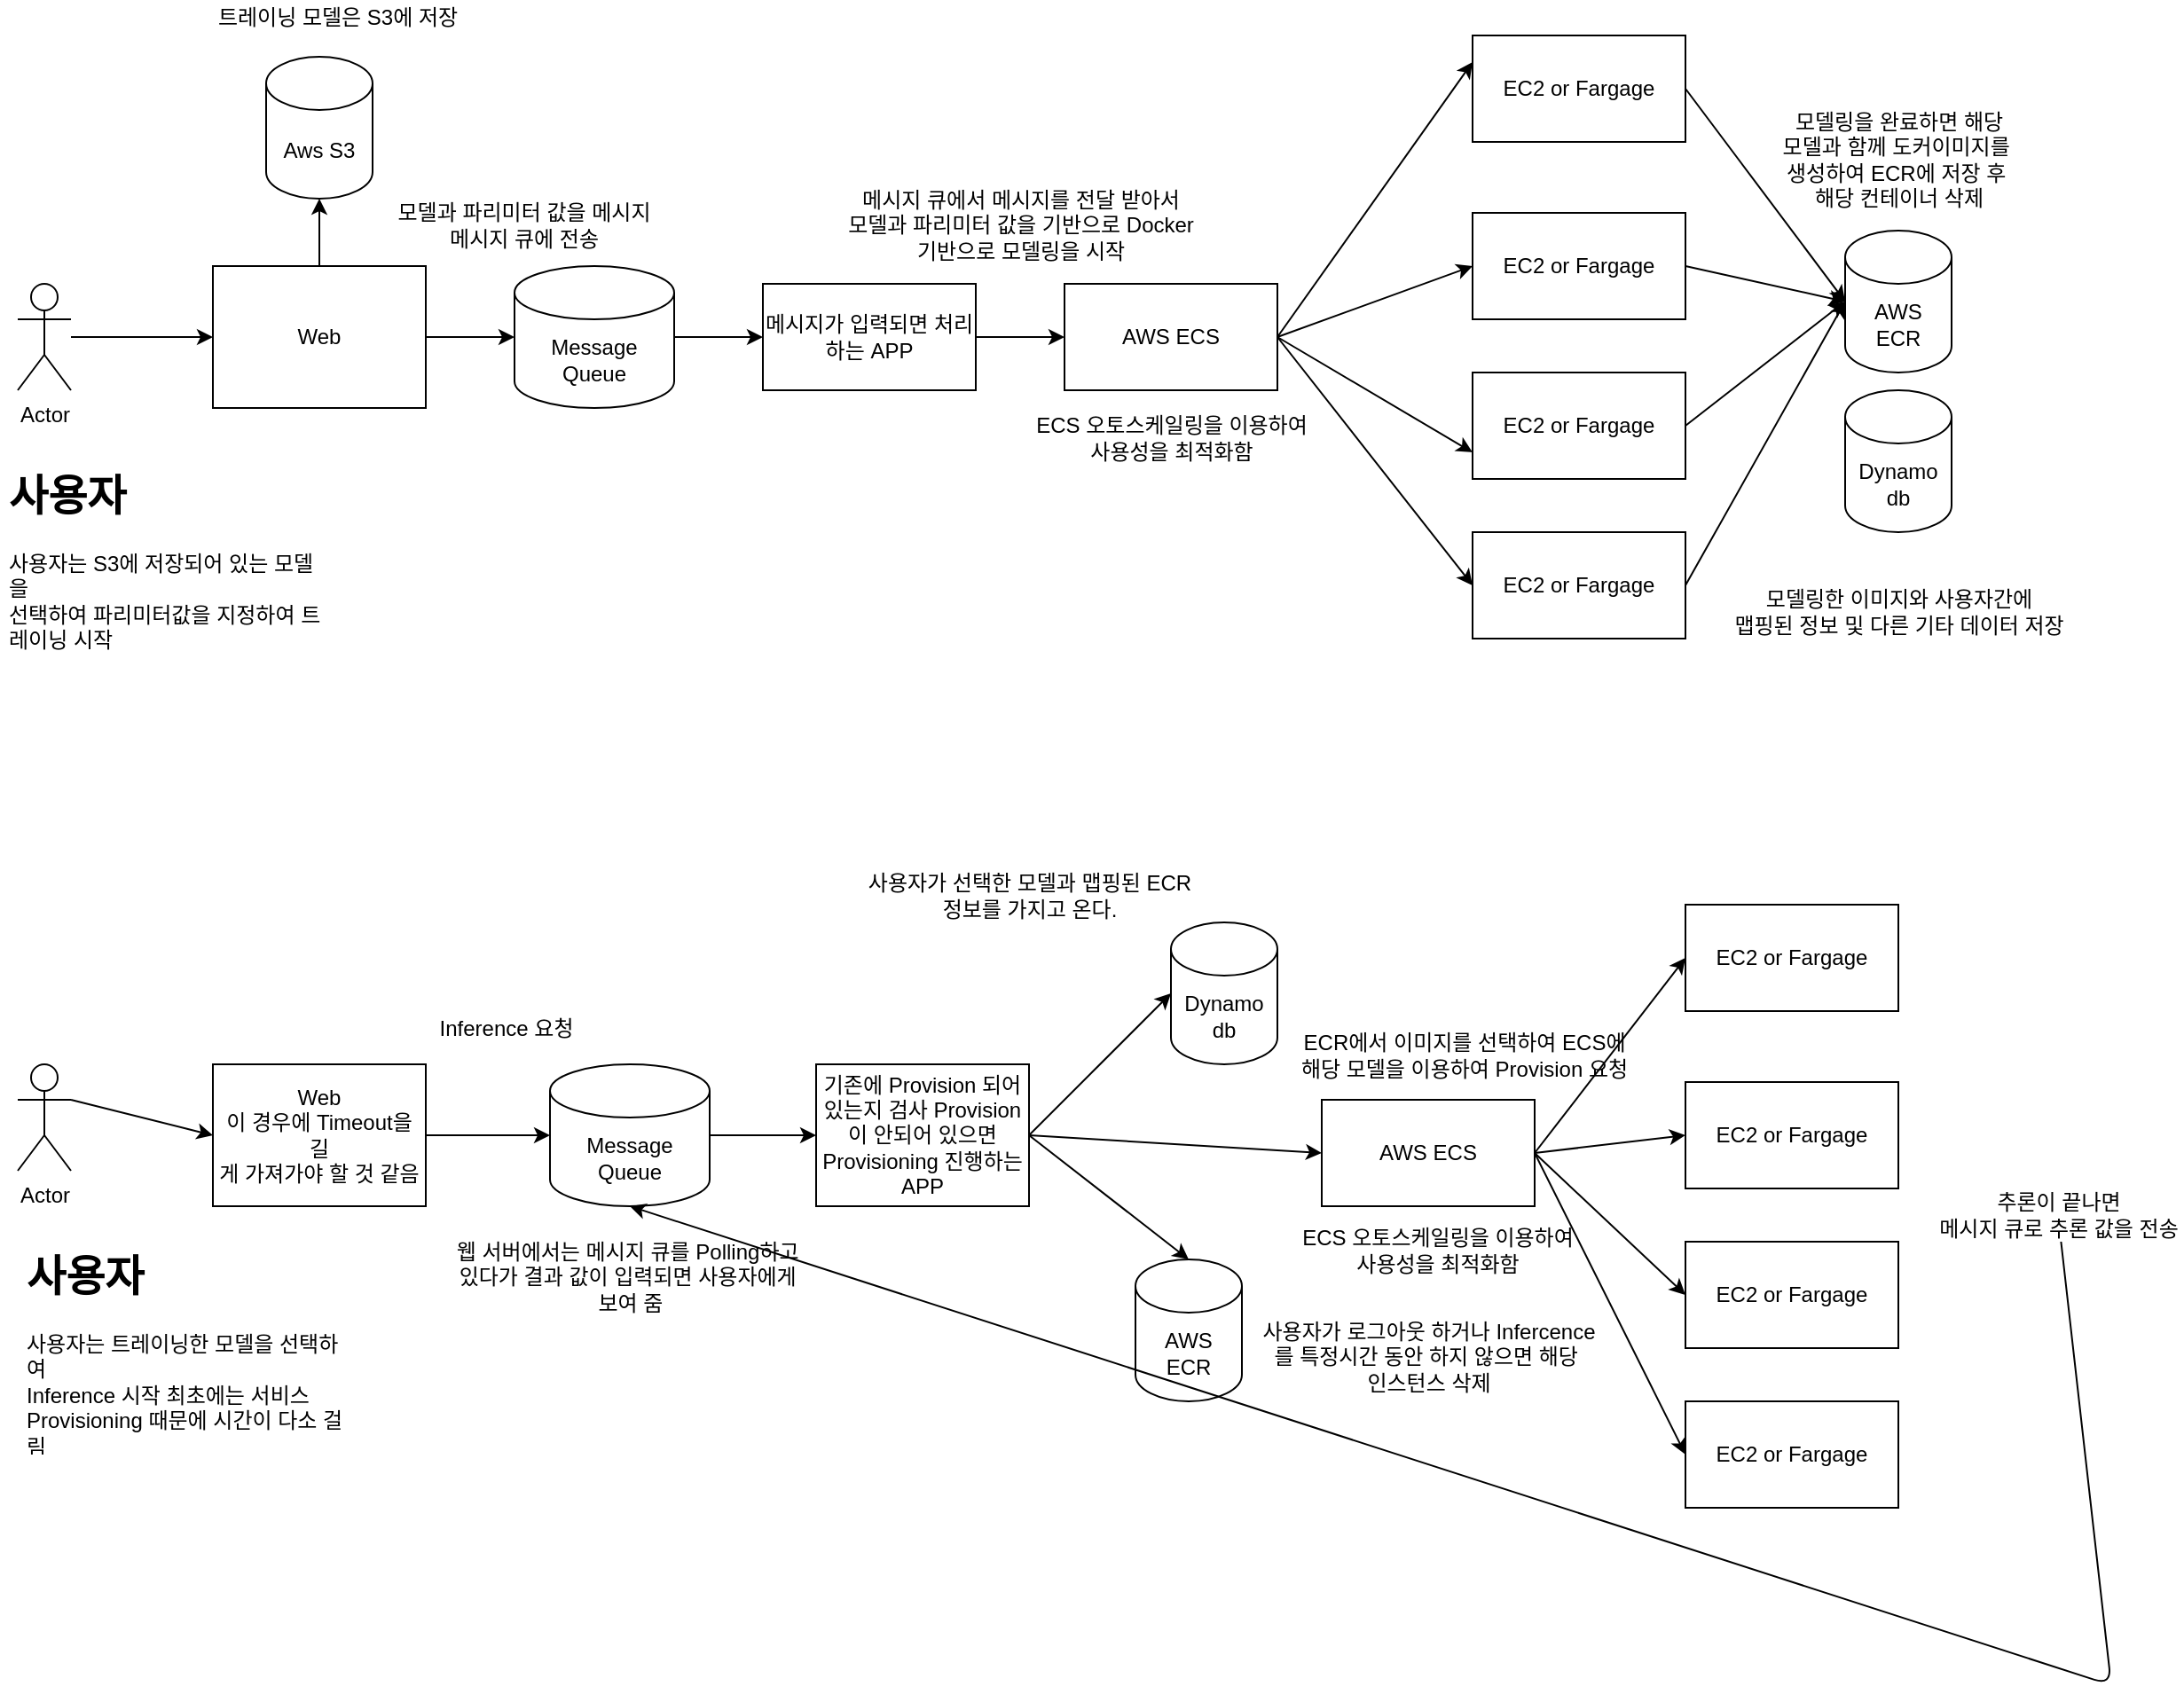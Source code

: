 <mxfile version="14.2.9" type="github">
  <diagram id="ltXQfNqeA5rRu5LBdOoY" name="Page-1">
    <mxGraphModel dx="1106" dy="621" grid="1" gridSize="10" guides="1" tooltips="1" connect="1" arrows="1" fold="1" page="1" pageScale="1" pageWidth="1169" pageHeight="1654" math="0" shadow="0">
      <root>
        <mxCell id="0" />
        <mxCell id="1" parent="0" />
        <mxCell id="G_qYlDEHcYl-RIFXbpWC-1" value="Actor" style="shape=umlActor;verticalLabelPosition=bottom;verticalAlign=top;html=1;outlineConnect=0;" vertex="1" parent="1">
          <mxGeometry x="30" y="240" width="30" height="60" as="geometry" />
        </mxCell>
        <mxCell id="G_qYlDEHcYl-RIFXbpWC-2" value="" style="endArrow=classic;html=1;entryX=0;entryY=0.5;entryDx=0;entryDy=0;" edge="1" parent="1" source="G_qYlDEHcYl-RIFXbpWC-1" target="G_qYlDEHcYl-RIFXbpWC-3">
          <mxGeometry width="50" height="50" relative="1" as="geometry">
            <mxPoint x="120" y="300" as="sourcePoint" />
            <mxPoint x="110" y="268" as="targetPoint" />
          </mxGeometry>
        </mxCell>
        <mxCell id="G_qYlDEHcYl-RIFXbpWC-3" value="Web" style="rounded=0;whiteSpace=wrap;html=1;" vertex="1" parent="1">
          <mxGeometry x="140" y="230" width="120" height="80" as="geometry" />
        </mxCell>
        <mxCell id="G_qYlDEHcYl-RIFXbpWC-4" value="트레이닝 모델은 S3에 저장" style="text;html=1;align=center;verticalAlign=middle;resizable=0;points=[];autosize=1;" vertex="1" parent="1">
          <mxGeometry x="140" y="80" width="140" height="20" as="geometry" />
        </mxCell>
        <mxCell id="G_qYlDEHcYl-RIFXbpWC-6" value="Aws S3" style="shape=cylinder3;whiteSpace=wrap;html=1;boundedLbl=1;backgroundOutline=1;size=15;" vertex="1" parent="1">
          <mxGeometry x="170" y="112" width="60" height="80" as="geometry" />
        </mxCell>
        <mxCell id="G_qYlDEHcYl-RIFXbpWC-7" value="&lt;h1&gt;사용자&lt;/h1&gt;&lt;div&gt;사용자는 S3에 저장되어 있는 모델을&lt;/div&gt;&lt;div&gt;선택하여 파리미터값을 지정하여 트레이닝 시작&lt;/div&gt;" style="text;html=1;strokeColor=none;fillColor=none;spacing=5;spacingTop=-20;whiteSpace=wrap;overflow=hidden;rounded=0;" vertex="1" parent="1">
          <mxGeometry x="20" y="340" width="190" height="120" as="geometry" />
        </mxCell>
        <mxCell id="G_qYlDEHcYl-RIFXbpWC-9" value="Message Queue" style="shape=cylinder3;whiteSpace=wrap;html=1;boundedLbl=1;backgroundOutline=1;size=15;" vertex="1" parent="1">
          <mxGeometry x="310" y="230" width="90" height="80" as="geometry" />
        </mxCell>
        <mxCell id="G_qYlDEHcYl-RIFXbpWC-10" value="" style="endArrow=classic;html=1;entryX=0;entryY=0.5;entryDx=0;entryDy=0;exitX=1;exitY=0.5;exitDx=0;exitDy=0;entryPerimeter=0;" edge="1" parent="1" source="G_qYlDEHcYl-RIFXbpWC-3" target="G_qYlDEHcYl-RIFXbpWC-9">
          <mxGeometry width="50" height="50" relative="1" as="geometry">
            <mxPoint x="400" y="370" as="sourcePoint" />
            <mxPoint x="480" y="370" as="targetPoint" />
          </mxGeometry>
        </mxCell>
        <mxCell id="G_qYlDEHcYl-RIFXbpWC-11" value="" style="endArrow=classic;html=1;exitX=0.5;exitY=0;exitDx=0;exitDy=0;entryX=0.5;entryY=1;entryDx=0;entryDy=0;entryPerimeter=0;" edge="1" parent="1" source="G_qYlDEHcYl-RIFXbpWC-3" target="G_qYlDEHcYl-RIFXbpWC-6">
          <mxGeometry width="50" height="50" relative="1" as="geometry">
            <mxPoint x="120" y="180" as="sourcePoint" />
            <mxPoint x="170" y="130" as="targetPoint" />
          </mxGeometry>
        </mxCell>
        <mxCell id="G_qYlDEHcYl-RIFXbpWC-12" value="모델과 파리미터 값을 메시지&lt;br&gt;메시지 큐에 전송" style="text;html=1;align=center;verticalAlign=middle;resizable=0;points=[];autosize=1;" vertex="1" parent="1">
          <mxGeometry x="240" y="192" width="150" height="30" as="geometry" />
        </mxCell>
        <mxCell id="G_qYlDEHcYl-RIFXbpWC-13" value="" style="endArrow=classic;html=1;exitX=1;exitY=0.5;exitDx=0;exitDy=0;exitPerimeter=0;entryX=0;entryY=0.5;entryDx=0;entryDy=0;" edge="1" parent="1" source="G_qYlDEHcYl-RIFXbpWC-9" target="G_qYlDEHcYl-RIFXbpWC-15">
          <mxGeometry width="50" height="50" relative="1" as="geometry">
            <mxPoint x="660" y="370" as="sourcePoint" />
            <mxPoint x="500" y="270" as="targetPoint" />
          </mxGeometry>
        </mxCell>
        <mxCell id="G_qYlDEHcYl-RIFXbpWC-15" value="메시지가 입력되면 처리하는 APP" style="rounded=0;whiteSpace=wrap;html=1;" vertex="1" parent="1">
          <mxGeometry x="450" y="240" width="120" height="60" as="geometry" />
        </mxCell>
        <mxCell id="G_qYlDEHcYl-RIFXbpWC-16" value="AWS ECS" style="rounded=0;whiteSpace=wrap;html=1;" vertex="1" parent="1">
          <mxGeometry x="620" y="240" width="120" height="60" as="geometry" />
        </mxCell>
        <mxCell id="G_qYlDEHcYl-RIFXbpWC-17" value="" style="endArrow=classic;html=1;exitX=1;exitY=0.5;exitDx=0;exitDy=0;entryX=0;entryY=0.5;entryDx=0;entryDy=0;" edge="1" parent="1" source="G_qYlDEHcYl-RIFXbpWC-15" target="G_qYlDEHcYl-RIFXbpWC-16">
          <mxGeometry width="50" height="50" relative="1" as="geometry">
            <mxPoint x="600" y="370" as="sourcePoint" />
            <mxPoint x="650" y="370" as="targetPoint" />
          </mxGeometry>
        </mxCell>
        <mxCell id="G_qYlDEHcYl-RIFXbpWC-18" value="메시지 큐에서 메시지를 전달 받아서 &lt;br&gt;모델과 파리미터 값을 기반으로 Docker&lt;br&gt;기반으로 모델링을 시작" style="text;html=1;align=center;verticalAlign=middle;resizable=0;points=[];autosize=1;" vertex="1" parent="1">
          <mxGeometry x="495" y="182" width="200" height="50" as="geometry" />
        </mxCell>
        <mxCell id="G_qYlDEHcYl-RIFXbpWC-19" value="EC2 or Fargage" style="rounded=0;whiteSpace=wrap;html=1;" vertex="1" parent="1">
          <mxGeometry x="850" y="100" width="120" height="60" as="geometry" />
        </mxCell>
        <mxCell id="G_qYlDEHcYl-RIFXbpWC-20" value="&lt;span&gt;EC2 or Fargage&lt;/span&gt;" style="rounded=0;whiteSpace=wrap;html=1;" vertex="1" parent="1">
          <mxGeometry x="850" y="200" width="120" height="60" as="geometry" />
        </mxCell>
        <mxCell id="G_qYlDEHcYl-RIFXbpWC-21" value="&lt;span&gt;EC2 or Fargage&lt;/span&gt;" style="rounded=0;whiteSpace=wrap;html=1;" vertex="1" parent="1">
          <mxGeometry x="850" y="290" width="120" height="60" as="geometry" />
        </mxCell>
        <mxCell id="G_qYlDEHcYl-RIFXbpWC-22" value="&lt;span&gt;EC2 or Fargage&lt;/span&gt;" style="rounded=0;whiteSpace=wrap;html=1;" vertex="1" parent="1">
          <mxGeometry x="850" y="380" width="120" height="60" as="geometry" />
        </mxCell>
        <mxCell id="G_qYlDEHcYl-RIFXbpWC-23" value="" style="endArrow=classic;html=1;exitX=1;exitY=0.5;exitDx=0;exitDy=0;entryX=0;entryY=0.25;entryDx=0;entryDy=0;" edge="1" parent="1" source="G_qYlDEHcYl-RIFXbpWC-16" target="G_qYlDEHcYl-RIFXbpWC-19">
          <mxGeometry width="50" height="50" relative="1" as="geometry">
            <mxPoint x="480" y="440" as="sourcePoint" />
            <mxPoint x="530" y="390" as="targetPoint" />
          </mxGeometry>
        </mxCell>
        <mxCell id="G_qYlDEHcYl-RIFXbpWC-24" value="" style="endArrow=classic;html=1;entryX=0;entryY=0.5;entryDx=0;entryDy=0;" edge="1" parent="1" target="G_qYlDEHcYl-RIFXbpWC-20">
          <mxGeometry width="50" height="50" relative="1" as="geometry">
            <mxPoint x="740" y="270" as="sourcePoint" />
            <mxPoint x="750" y="280" as="targetPoint" />
          </mxGeometry>
        </mxCell>
        <mxCell id="G_qYlDEHcYl-RIFXbpWC-25" value="" style="endArrow=classic;html=1;entryX=0;entryY=0.75;entryDx=0;entryDy=0;exitX=1;exitY=0.5;exitDx=0;exitDy=0;" edge="1" parent="1" source="G_qYlDEHcYl-RIFXbpWC-16" target="G_qYlDEHcYl-RIFXbpWC-21">
          <mxGeometry width="50" height="50" relative="1" as="geometry">
            <mxPoint x="750" y="280" as="sourcePoint" />
            <mxPoint x="790" y="240" as="targetPoint" />
          </mxGeometry>
        </mxCell>
        <mxCell id="G_qYlDEHcYl-RIFXbpWC-26" value="" style="endArrow=classic;html=1;entryX=0;entryY=0.5;entryDx=0;entryDy=0;exitX=1;exitY=0.5;exitDx=0;exitDy=0;" edge="1" parent="1" source="G_qYlDEHcYl-RIFXbpWC-16" target="G_qYlDEHcYl-RIFXbpWC-22">
          <mxGeometry width="50" height="50" relative="1" as="geometry">
            <mxPoint x="750" y="280" as="sourcePoint" />
            <mxPoint x="790" y="345" as="targetPoint" />
          </mxGeometry>
        </mxCell>
        <mxCell id="G_qYlDEHcYl-RIFXbpWC-27" value="ECS 오토스케일링을 이용하여 &lt;br&gt;사용성을&amp;nbsp;최적화함" style="text;html=1;align=center;verticalAlign=middle;resizable=0;points=[];autosize=1;" vertex="1" parent="1">
          <mxGeometry x="600" y="312" width="160" height="30" as="geometry" />
        </mxCell>
        <mxCell id="G_qYlDEHcYl-RIFXbpWC-28" value="AWS&lt;br&gt;ECR" style="shape=cylinder3;whiteSpace=wrap;html=1;boundedLbl=1;backgroundOutline=1;size=15;" vertex="1" parent="1">
          <mxGeometry x="1060" y="210" width="60" height="80" as="geometry" />
        </mxCell>
        <mxCell id="G_qYlDEHcYl-RIFXbpWC-29" value="" style="endArrow=classic;html=1;exitX=1;exitY=0.5;exitDx=0;exitDy=0;entryX=0;entryY=0.5;entryDx=0;entryDy=0;entryPerimeter=0;" edge="1" parent="1" source="G_qYlDEHcYl-RIFXbpWC-19" target="G_qYlDEHcYl-RIFXbpWC-28">
          <mxGeometry width="50" height="50" relative="1" as="geometry">
            <mxPoint x="1090" y="255" as="sourcePoint" />
            <mxPoint x="1200" y="100" as="targetPoint" />
          </mxGeometry>
        </mxCell>
        <mxCell id="G_qYlDEHcYl-RIFXbpWC-30" value="" style="endArrow=classic;html=1;exitX=1;exitY=0.5;exitDx=0;exitDy=0;entryX=0;entryY=0.5;entryDx=0;entryDy=0;entryPerimeter=0;" edge="1" parent="1" source="G_qYlDEHcYl-RIFXbpWC-20" target="G_qYlDEHcYl-RIFXbpWC-28">
          <mxGeometry width="50" height="50" relative="1" as="geometry">
            <mxPoint x="980" y="140" as="sourcePoint" />
            <mxPoint x="1070" y="282" as="targetPoint" />
          </mxGeometry>
        </mxCell>
        <mxCell id="G_qYlDEHcYl-RIFXbpWC-31" value="" style="endArrow=classic;html=1;exitX=1;exitY=0.5;exitDx=0;exitDy=0;entryX=0;entryY=0.5;entryDx=0;entryDy=0;entryPerimeter=0;" edge="1" parent="1" source="G_qYlDEHcYl-RIFXbpWC-21" target="G_qYlDEHcYl-RIFXbpWC-28">
          <mxGeometry width="50" height="50" relative="1" as="geometry">
            <mxPoint x="980" y="240" as="sourcePoint" />
            <mxPoint x="1070" y="282" as="targetPoint" />
          </mxGeometry>
        </mxCell>
        <mxCell id="G_qYlDEHcYl-RIFXbpWC-32" value="" style="endArrow=classic;html=1;exitX=1;exitY=0.5;exitDx=0;exitDy=0;entryX=0;entryY=0.5;entryDx=0;entryDy=0;entryPerimeter=0;" edge="1" parent="1" source="G_qYlDEHcYl-RIFXbpWC-22" target="G_qYlDEHcYl-RIFXbpWC-28">
          <mxGeometry width="50" height="50" relative="1" as="geometry">
            <mxPoint x="980" y="330" as="sourcePoint" />
            <mxPoint x="1070" y="282" as="targetPoint" />
          </mxGeometry>
        </mxCell>
        <mxCell id="G_qYlDEHcYl-RIFXbpWC-33" value="모델링을 완료하면 해당&lt;br&gt;모델과 함께 도커이미지를&amp;nbsp;&lt;br&gt;생성하여 ECR에 저장 후&amp;nbsp;&lt;br&gt;해당 컨테이너 삭제" style="text;html=1;align=center;verticalAlign=middle;resizable=0;points=[];autosize=1;" vertex="1" parent="1">
          <mxGeometry x="1020" y="140" width="140" height="60" as="geometry" />
        </mxCell>
        <mxCell id="G_qYlDEHcYl-RIFXbpWC-34" value="Actor" style="shape=umlActor;verticalLabelPosition=bottom;verticalAlign=top;html=1;outlineConnect=0;" vertex="1" parent="1">
          <mxGeometry x="30" y="680" width="30" height="60" as="geometry" />
        </mxCell>
        <mxCell id="G_qYlDEHcYl-RIFXbpWC-35" value="Web&lt;br&gt;이 경우에 Timeout을 길&lt;br&gt;게 가져가야 할 것 같음" style="rounded=0;whiteSpace=wrap;html=1;" vertex="1" parent="1">
          <mxGeometry x="140" y="680" width="120" height="80" as="geometry" />
        </mxCell>
        <mxCell id="G_qYlDEHcYl-RIFXbpWC-36" value="" style="endArrow=classic;html=1;entryX=0;entryY=0.5;entryDx=0;entryDy=0;exitX=1;exitY=0.333;exitDx=0;exitDy=0;exitPerimeter=0;" edge="1" parent="1" source="G_qYlDEHcYl-RIFXbpWC-34" target="G_qYlDEHcYl-RIFXbpWC-35">
          <mxGeometry width="50" height="50" relative="1" as="geometry">
            <mxPoint x="60" y="720" as="sourcePoint" />
            <mxPoint x="150" y="709.5" as="targetPoint" />
          </mxGeometry>
        </mxCell>
        <mxCell id="G_qYlDEHcYl-RIFXbpWC-37" value="&lt;h1&gt;사용자&lt;/h1&gt;&lt;div&gt;사용자는 트레이닝한 모델을 선택하여&lt;br&gt;Inference 시작 최초에는 서비스 Provisioning 때문에 시간이 다소 걸림&lt;/div&gt;" style="text;html=1;strokeColor=none;fillColor=none;spacing=5;spacingTop=-20;whiteSpace=wrap;overflow=hidden;rounded=0;" vertex="1" parent="1">
          <mxGeometry x="30" y="780" width="190" height="120" as="geometry" />
        </mxCell>
        <mxCell id="G_qYlDEHcYl-RIFXbpWC-38" value="Message Queue" style="shape=cylinder3;whiteSpace=wrap;html=1;boundedLbl=1;backgroundOutline=1;size=15;" vertex="1" parent="1">
          <mxGeometry x="330" y="680" width="90" height="80" as="geometry" />
        </mxCell>
        <mxCell id="G_qYlDEHcYl-RIFXbpWC-39" value="Inference 요청" style="text;html=1;align=center;verticalAlign=middle;resizable=0;points=[];autosize=1;" vertex="1" parent="1">
          <mxGeometry x="260" y="650" width="90" height="20" as="geometry" />
        </mxCell>
        <mxCell id="G_qYlDEHcYl-RIFXbpWC-40" value="Dynamo&lt;br&gt;db" style="shape=cylinder3;whiteSpace=wrap;html=1;boundedLbl=1;backgroundOutline=1;size=15;" vertex="1" parent="1">
          <mxGeometry x="1060" y="300" width="60" height="80" as="geometry" />
        </mxCell>
        <mxCell id="G_qYlDEHcYl-RIFXbpWC-41" value="모델링한 이미지와 사용자간에&lt;br&gt;맵핑된 정보 및 다른 기타 데이터 저장&lt;br&gt;" style="text;html=1;align=center;verticalAlign=middle;resizable=0;points=[];autosize=1;" vertex="1" parent="1">
          <mxGeometry x="995" y="410" width="190" height="30" as="geometry" />
        </mxCell>
        <mxCell id="G_qYlDEHcYl-RIFXbpWC-42" value="" style="endArrow=classic;html=1;entryX=0;entryY=0.5;entryDx=0;entryDy=0;exitX=1;exitY=0.5;exitDx=0;exitDy=0;entryPerimeter=0;" edge="1" parent="1" source="G_qYlDEHcYl-RIFXbpWC-35" target="G_qYlDEHcYl-RIFXbpWC-38">
          <mxGeometry width="50" height="50" relative="1" as="geometry">
            <mxPoint x="310" y="830" as="sourcePoint" />
            <mxPoint x="390" y="850" as="targetPoint" />
          </mxGeometry>
        </mxCell>
        <mxCell id="G_qYlDEHcYl-RIFXbpWC-45" value="기존에 Provision 되어 있는지 검사 Provision이 안되어 있으면 Provisioning 진행하는 APP" style="rounded=0;whiteSpace=wrap;html=1;" vertex="1" parent="1">
          <mxGeometry x="480" y="680" width="120" height="80" as="geometry" />
        </mxCell>
        <mxCell id="G_qYlDEHcYl-RIFXbpWC-46" value="AWS&lt;br&gt;ECR" style="shape=cylinder3;whiteSpace=wrap;html=1;boundedLbl=1;backgroundOutline=1;size=15;" vertex="1" parent="1">
          <mxGeometry x="660" y="790" width="60" height="80" as="geometry" />
        </mxCell>
        <mxCell id="G_qYlDEHcYl-RIFXbpWC-47" value="Dynamo&lt;br&gt;db" style="shape=cylinder3;whiteSpace=wrap;html=1;boundedLbl=1;backgroundOutline=1;size=15;" vertex="1" parent="1">
          <mxGeometry x="680" y="600" width="60" height="80" as="geometry" />
        </mxCell>
        <mxCell id="G_qYlDEHcYl-RIFXbpWC-48" value="" style="endArrow=classic;html=1;entryX=0;entryY=0.5;entryDx=0;entryDy=0;exitX=1;exitY=0.5;exitDx=0;exitDy=0;exitPerimeter=0;" edge="1" parent="1" source="G_qYlDEHcYl-RIFXbpWC-38" target="G_qYlDEHcYl-RIFXbpWC-45">
          <mxGeometry width="50" height="50" relative="1" as="geometry">
            <mxPoint x="310" y="810" as="sourcePoint" />
            <mxPoint x="380" y="810" as="targetPoint" />
          </mxGeometry>
        </mxCell>
        <mxCell id="G_qYlDEHcYl-RIFXbpWC-49" value="AWS ECS&lt;br&gt;" style="rounded=0;whiteSpace=wrap;html=1;" vertex="1" parent="1">
          <mxGeometry x="765" y="700" width="120" height="60" as="geometry" />
        </mxCell>
        <mxCell id="G_qYlDEHcYl-RIFXbpWC-50" value="" style="endArrow=classic;html=1;exitX=1;exitY=0.5;exitDx=0;exitDy=0;entryX=0;entryY=0.5;entryDx=0;entryDy=0;entryPerimeter=0;" edge="1" parent="1" source="G_qYlDEHcYl-RIFXbpWC-45" target="G_qYlDEHcYl-RIFXbpWC-47">
          <mxGeometry width="50" height="50" relative="1" as="geometry">
            <mxPoint x="520" y="640" as="sourcePoint" />
            <mxPoint x="660" y="640" as="targetPoint" />
          </mxGeometry>
        </mxCell>
        <mxCell id="G_qYlDEHcYl-RIFXbpWC-51" value="사용자가 선택한 모델과 맵핑된 ECR&lt;br&gt;정보를 가지고 온다." style="text;html=1;align=center;verticalAlign=middle;resizable=0;points=[];autosize=1;" vertex="1" parent="1">
          <mxGeometry x="505" y="570" width="190" height="30" as="geometry" />
        </mxCell>
        <mxCell id="G_qYlDEHcYl-RIFXbpWC-53" value="" style="endArrow=classic;html=1;exitX=1;exitY=0.5;exitDx=0;exitDy=0;entryX=0;entryY=0.5;entryDx=0;entryDy=0;" edge="1" parent="1" source="G_qYlDEHcYl-RIFXbpWC-45" target="G_qYlDEHcYl-RIFXbpWC-49">
          <mxGeometry width="50" height="50" relative="1" as="geometry">
            <mxPoint x="610" y="730" as="sourcePoint" />
            <mxPoint x="760" y="730" as="targetPoint" />
          </mxGeometry>
        </mxCell>
        <mxCell id="G_qYlDEHcYl-RIFXbpWC-54" value="" style="endArrow=classic;html=1;entryX=0.5;entryY=0;entryDx=0;entryDy=0;entryPerimeter=0;" edge="1" parent="1" target="G_qYlDEHcYl-RIFXbpWC-46">
          <mxGeometry width="50" height="50" relative="1" as="geometry">
            <mxPoint x="600" y="720" as="sourcePoint" />
            <mxPoint x="670" y="650" as="targetPoint" />
          </mxGeometry>
        </mxCell>
        <mxCell id="G_qYlDEHcYl-RIFXbpWC-55" value="ECR에서 이미지를 선택하여 ECS에&lt;br&gt;해당 모델을 이용하여 Provision 요청" style="text;html=1;align=center;verticalAlign=middle;resizable=0;points=[];autosize=1;" vertex="1" parent="1">
          <mxGeometry x="750" y="660" width="190" height="30" as="geometry" />
        </mxCell>
        <mxCell id="G_qYlDEHcYl-RIFXbpWC-56" value="EC2 or Fargage" style="rounded=0;whiteSpace=wrap;html=1;" vertex="1" parent="1">
          <mxGeometry x="970" y="590" width="120" height="60" as="geometry" />
        </mxCell>
        <mxCell id="G_qYlDEHcYl-RIFXbpWC-57" value="&lt;span&gt;EC2 or Fargage&lt;/span&gt;" style="rounded=0;whiteSpace=wrap;html=1;" vertex="1" parent="1">
          <mxGeometry x="970" y="690" width="120" height="60" as="geometry" />
        </mxCell>
        <mxCell id="G_qYlDEHcYl-RIFXbpWC-58" value="&lt;span&gt;EC2 or Fargage&lt;/span&gt;" style="rounded=0;whiteSpace=wrap;html=1;" vertex="1" parent="1">
          <mxGeometry x="970" y="780" width="120" height="60" as="geometry" />
        </mxCell>
        <mxCell id="G_qYlDEHcYl-RIFXbpWC-59" value="&lt;span&gt;EC2 or Fargage&lt;/span&gt;" style="rounded=0;whiteSpace=wrap;html=1;" vertex="1" parent="1">
          <mxGeometry x="970" y="870" width="120" height="60" as="geometry" />
        </mxCell>
        <mxCell id="G_qYlDEHcYl-RIFXbpWC-60" value="" style="endArrow=classic;html=1;exitX=1;exitY=0.5;exitDx=0;exitDy=0;entryX=0;entryY=0.5;entryDx=0;entryDy=0;" edge="1" parent="1" source="G_qYlDEHcYl-RIFXbpWC-49" target="G_qYlDEHcYl-RIFXbpWC-56">
          <mxGeometry width="50" height="50" relative="1" as="geometry">
            <mxPoint x="830" y="510" as="sourcePoint" />
            <mxPoint x="920" y="530" as="targetPoint" />
          </mxGeometry>
        </mxCell>
        <mxCell id="G_qYlDEHcYl-RIFXbpWC-61" value="" style="endArrow=classic;html=1;entryX=0;entryY=0.5;entryDx=0;entryDy=0;exitX=1;exitY=0.5;exitDx=0;exitDy=0;" edge="1" parent="1" source="G_qYlDEHcYl-RIFXbpWC-49" target="G_qYlDEHcYl-RIFXbpWC-57">
          <mxGeometry width="50" height="50" relative="1" as="geometry">
            <mxPoint x="880" y="730" as="sourcePoint" />
            <mxPoint x="980" y="630" as="targetPoint" />
          </mxGeometry>
        </mxCell>
        <mxCell id="G_qYlDEHcYl-RIFXbpWC-62" value="" style="endArrow=classic;html=1;exitX=1;exitY=0.5;exitDx=0;exitDy=0;" edge="1" parent="1" source="G_qYlDEHcYl-RIFXbpWC-49">
          <mxGeometry width="50" height="50" relative="1" as="geometry">
            <mxPoint x="890" y="730" as="sourcePoint" />
            <mxPoint x="970" y="810" as="targetPoint" />
          </mxGeometry>
        </mxCell>
        <mxCell id="G_qYlDEHcYl-RIFXbpWC-63" value="" style="endArrow=classic;html=1;entryX=0;entryY=0.5;entryDx=0;entryDy=0;exitX=1;exitY=0.5;exitDx=0;exitDy=0;" edge="1" parent="1" source="G_qYlDEHcYl-RIFXbpWC-49" target="G_qYlDEHcYl-RIFXbpWC-59">
          <mxGeometry width="50" height="50" relative="1" as="geometry">
            <mxPoint x="860" y="930" as="sourcePoint" />
            <mxPoint x="980" y="820" as="targetPoint" />
          </mxGeometry>
        </mxCell>
        <mxCell id="G_qYlDEHcYl-RIFXbpWC-64" value="ECS 오토스케일링을 이용하여 &lt;br&gt;사용성을&amp;nbsp;최적화함" style="text;html=1;align=center;verticalAlign=middle;resizable=0;points=[];autosize=1;" vertex="1" parent="1">
          <mxGeometry x="750" y="770" width="160" height="30" as="geometry" />
        </mxCell>
        <mxCell id="G_qYlDEHcYl-RIFXbpWC-65" value="사용자가 로그아웃 하거나 Infercence&lt;br&gt;를 특정시간 동안 하지 않으면 해당&amp;nbsp;&lt;br&gt;인스턴스 삭제" style="text;html=1;align=center;verticalAlign=middle;resizable=0;points=[];autosize=1;" vertex="1" parent="1">
          <mxGeometry x="725" y="820" width="200" height="50" as="geometry" />
        </mxCell>
        <mxCell id="G_qYlDEHcYl-RIFXbpWC-66" value="추론이 끝나면&lt;br&gt;메시지 큐로 추론 값을 전송" style="text;html=1;align=center;verticalAlign=middle;resizable=0;points=[];autosize=1;" vertex="1" parent="1">
          <mxGeometry x="1110" y="750" width="140" height="30" as="geometry" />
        </mxCell>
        <mxCell id="G_qYlDEHcYl-RIFXbpWC-69" value="" style="endArrow=classic;html=1;entryX=0.5;entryY=1;entryDx=0;entryDy=0;entryPerimeter=0;" edge="1" parent="1" source="G_qYlDEHcYl-RIFXbpWC-66" target="G_qYlDEHcYl-RIFXbpWC-38">
          <mxGeometry width="50" height="50" relative="1" as="geometry">
            <mxPoint x="1180" y="850" as="sourcePoint" />
            <mxPoint x="280" y="960" as="targetPoint" />
            <Array as="points">
              <mxPoint x="1210" y="1030" />
            </Array>
          </mxGeometry>
        </mxCell>
        <mxCell id="G_qYlDEHcYl-RIFXbpWC-70" value="웹 서버에서는 메시지 큐를 Polling하고&amp;nbsp;&lt;br&gt;있다가 결과 값이 입력되면 사용자에게&amp;nbsp;&lt;br&gt;보여 줌&lt;br&gt;" style="text;html=1;align=center;verticalAlign=middle;resizable=0;points=[];autosize=1;" vertex="1" parent="1">
          <mxGeometry x="275" y="775" width="200" height="50" as="geometry" />
        </mxCell>
      </root>
    </mxGraphModel>
  </diagram>
</mxfile>
